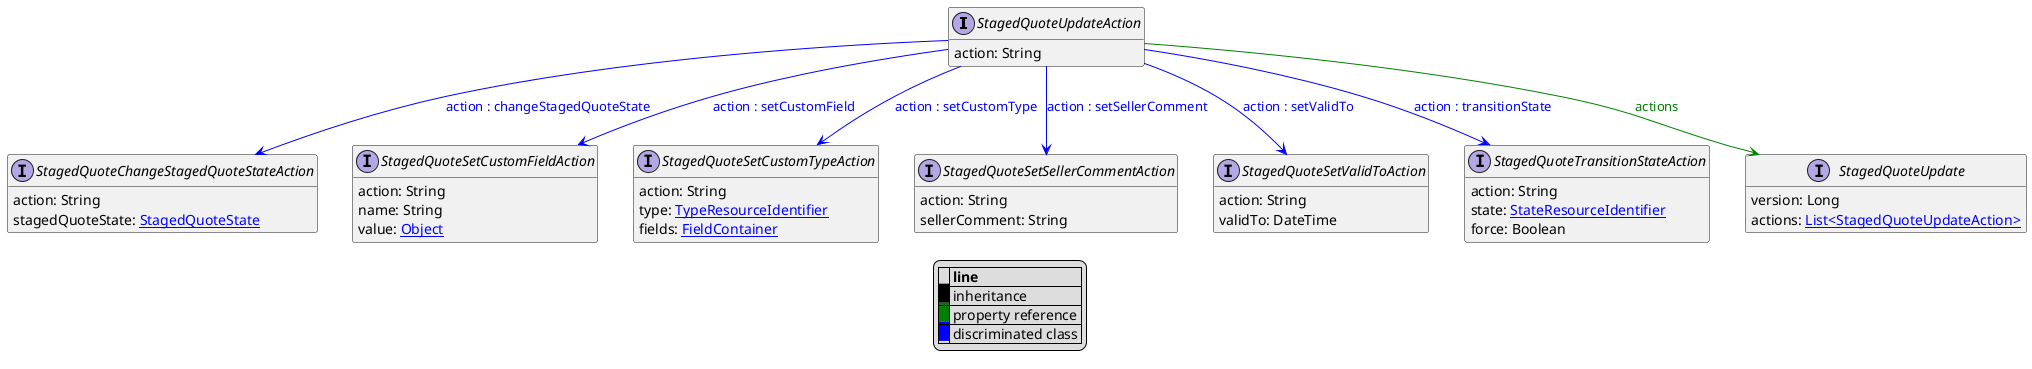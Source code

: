 @startuml

hide empty fields
hide empty methods
legend
|= |= line |
|<back:black>   </back>| inheritance |
|<back:green>   </back>| property reference |
|<back:blue>   </back>| discriminated class |
endlegend
interface StagedQuoteUpdateAction [[StagedQuoteUpdateAction.svg]]  {
    action: String
}


interface StagedQuoteChangeStagedQuoteStateAction [[StagedQuoteChangeStagedQuoteStateAction.svg]]  {
    action: String
    stagedQuoteState: [[StagedQuoteState.svg StagedQuoteState]]
}
interface StagedQuoteSetCustomFieldAction [[StagedQuoteSetCustomFieldAction.svg]]  {
    action: String
    name: String
    value: [[Object.svg Object]]
}
interface StagedQuoteSetCustomTypeAction [[StagedQuoteSetCustomTypeAction.svg]]  {
    action: String
    type: [[TypeResourceIdentifier.svg TypeResourceIdentifier]]
    fields: [[FieldContainer.svg FieldContainer]]
}
interface StagedQuoteSetSellerCommentAction [[StagedQuoteSetSellerCommentAction.svg]]  {
    action: String
    sellerComment: String
}
interface StagedQuoteSetValidToAction [[StagedQuoteSetValidToAction.svg]]  {
    action: String
    validTo: DateTime
}
interface StagedQuoteTransitionStateAction [[StagedQuoteTransitionStateAction.svg]]  {
    action: String
    state: [[StateResourceIdentifier.svg StateResourceIdentifier]]
    force: Boolean
}
interface StagedQuoteUpdate [[StagedQuoteUpdate.svg]]  {
    version: Long
    actions: [[StagedQuoteUpdateAction.svg List<StagedQuoteUpdateAction>]]
}
StagedQuoteUpdateAction --> StagedQuoteChangeStagedQuoteStateAction #blue;text:blue : "action : changeStagedQuoteState"
StagedQuoteUpdateAction --> StagedQuoteSetCustomFieldAction #blue;text:blue : "action : setCustomField"
StagedQuoteUpdateAction --> StagedQuoteSetCustomTypeAction #blue;text:blue : "action : setCustomType"
StagedQuoteUpdateAction --> StagedQuoteSetSellerCommentAction #blue;text:blue : "action : setSellerComment"
StagedQuoteUpdateAction --> StagedQuoteSetValidToAction #blue;text:blue : "action : setValidTo"
StagedQuoteUpdateAction --> StagedQuoteTransitionStateAction #blue;text:blue : "action : transitionState"
StagedQuoteUpdateAction --> StagedQuoteUpdate #green;text:green : "actions"
@enduml
